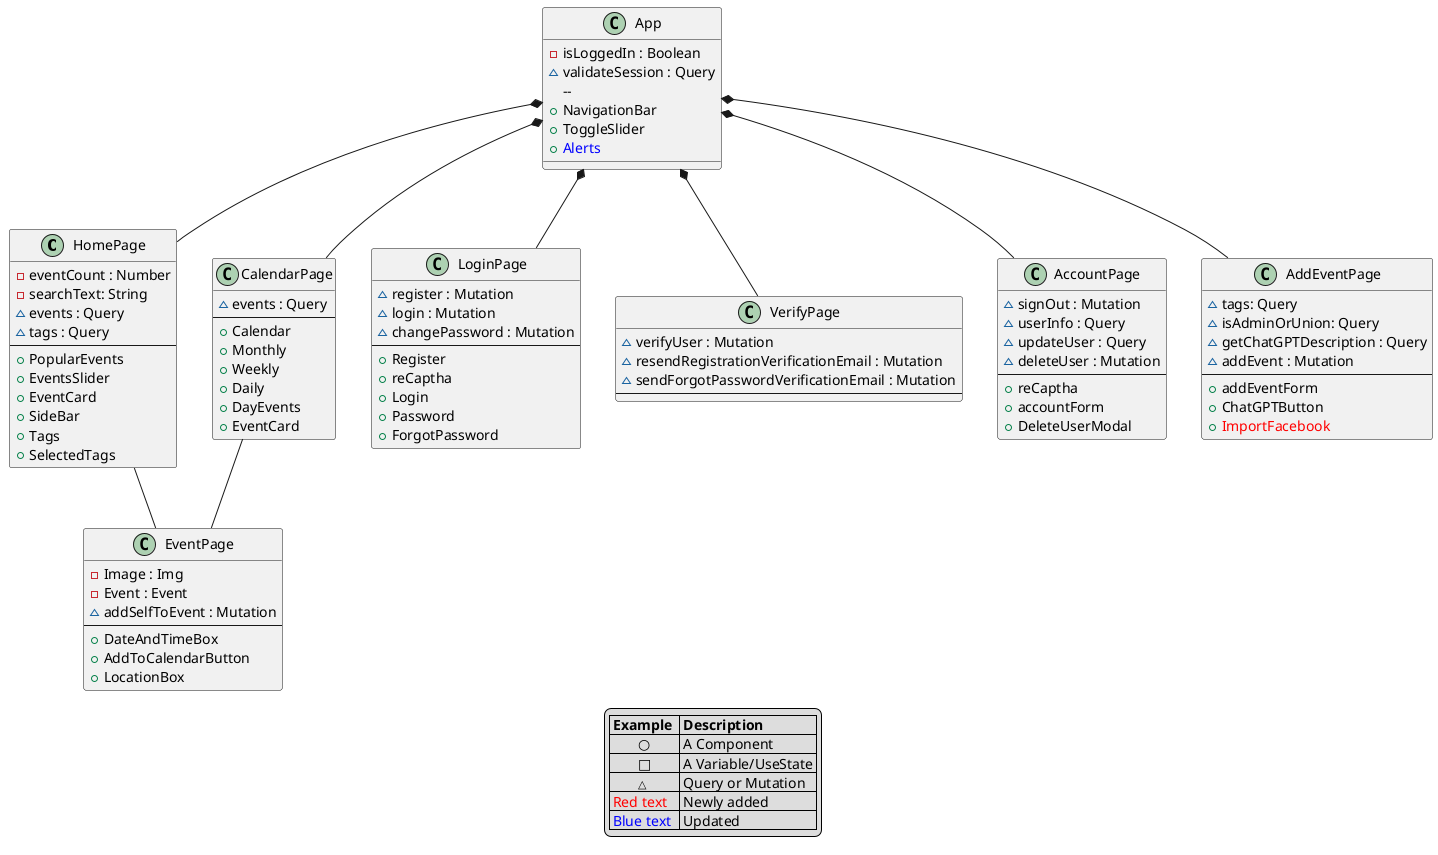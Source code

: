 @startuml FrontEndClassDiagram
class HomePage {
    - eventCount : Number
    - searchText: String
    ~ events : Query
    ~ tags : Query
    --
    + PopularEvents
    + EventsSlider
    + EventCard
    + SideBar
    + Tags 
    + SelectedTags
}

class App {
    -isLoggedIn : Boolean
    ~validateSession : Query
        --
    + NavigationBar
    + ToggleSlider
    + <color:blue>Alerts
}
class CalendarPage {
    ~ events : Query 
    --
    + Calendar
    + Monthly
    + Weekly
    + Daily
    + DayEvents
    + EventCard
}
class EventPage {
    -Image : Img
    -Event : Event
    ~addSelfToEvent : Mutation
    --
    + DateAndTimeBox
    + AddToCalendarButton
    + LocationBox
}
class LoginPage {
    ~ register : Mutation
    ~ login : Mutation
    ~ changePassword : Mutation
    --
    +Register
    +reCaptha
    +Login
    +Password
    +ForgotPassword
    }
    class VerifyPage {
    ~ verifyUser : Mutation
    ~ resendRegistrationVerificationEmail : Mutation
    ~ sendForgotPasswordVerificationEmail : Mutation
    --
}
class AccountPage {
    ~ signOut : Mutation
    ~ userInfo : Query
    ~ updateUser : Query
    ~ deleteUser : Mutation
    --
    +reCaptha
    +accountForm
    +DeleteUserModal
}
class AddEventPage {
    ~ tags: Query
    ~ isAdminOrUnion: Query
    ~ getChatGPTDescription : Query
    ~ addEvent : Mutation
    --
    +addEventForm
    +ChatGPTButton
    +<color:red>ImportFacebook
}

App*-- HomePage 
App*-- CalendarPage   
App*-- LoginPage
App*-- AccountPage
App*-- VerifyPage
App*-- AddEventPage
HomePage-- EventPage
CalendarPage-- EventPage

legend
    |= Example  |= Description |
    |        ○ | A Component |
    |        □ | A Variable/UseState |
    |        <size:11>△ | Query or Mutation |
    |<color:red> Red text | Newly added|
    |<color:blue> Blue text | Updated |
endlegend
@enduml






